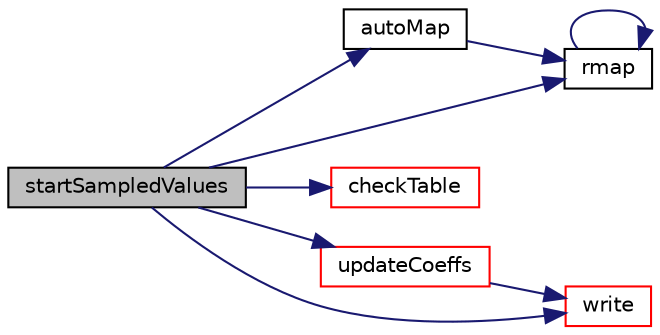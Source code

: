 digraph "startSampledValues"
{
  bgcolor="transparent";
  edge [fontname="Helvetica",fontsize="10",labelfontname="Helvetica",labelfontsize="10"];
  node [fontname="Helvetica",fontsize="10",shape=record];
  rankdir="LR";
  Node352 [label="startSampledValues",height=0.2,width=0.4,color="black", fillcolor="grey75", style="filled", fontcolor="black"];
  Node352 -> Node353 [color="midnightblue",fontsize="10",style="solid",fontname="Helvetica"];
  Node353 [label="autoMap",height=0.2,width=0.4,color="black",URL="$a23097.html#a0ab0c43ce90d756c88dd81e3d0a9eef5",tooltip="Map (and resize as needed) from self given a mapping object. "];
  Node353 -> Node354 [color="midnightblue",fontsize="10",style="solid",fontname="Helvetica"];
  Node354 [label="rmap",height=0.2,width=0.4,color="black",URL="$a23097.html#abe233fd0f00c5f2012c2a8f57f20f5cb",tooltip="Reverse map the given fvPatchField onto this fvPatchField. "];
  Node354 -> Node354 [color="midnightblue",fontsize="10",style="solid",fontname="Helvetica"];
  Node352 -> Node355 [color="midnightblue",fontsize="10",style="solid",fontname="Helvetica"];
  Node355 [label="checkTable",height=0.2,width=0.4,color="red",URL="$a23097.html#a89f63f29ad3b1f1081f9bc42599fef27",tooltip="Find boundary data inbetween current time and interpolate. "];
  Node352 -> Node354 [color="midnightblue",fontsize="10",style="solid",fontname="Helvetica"];
  Node352 -> Node413 [color="midnightblue",fontsize="10",style="solid",fontname="Helvetica"];
  Node413 [label="updateCoeffs",height=0.2,width=0.4,color="red",URL="$a23097.html#a7e24eafac629d3733181cd942d4c902f",tooltip="Update the coefficients associated with the patch field. "];
  Node413 -> Node432 [color="midnightblue",fontsize="10",style="solid",fontname="Helvetica"];
  Node432 [label="write",height=0.2,width=0.4,color="red",URL="$a23097.html#a293fdfec8bdfbd5c3913ab4c9f3454ff",tooltip="Write. "];
  Node352 -> Node432 [color="midnightblue",fontsize="10",style="solid",fontname="Helvetica"];
}
